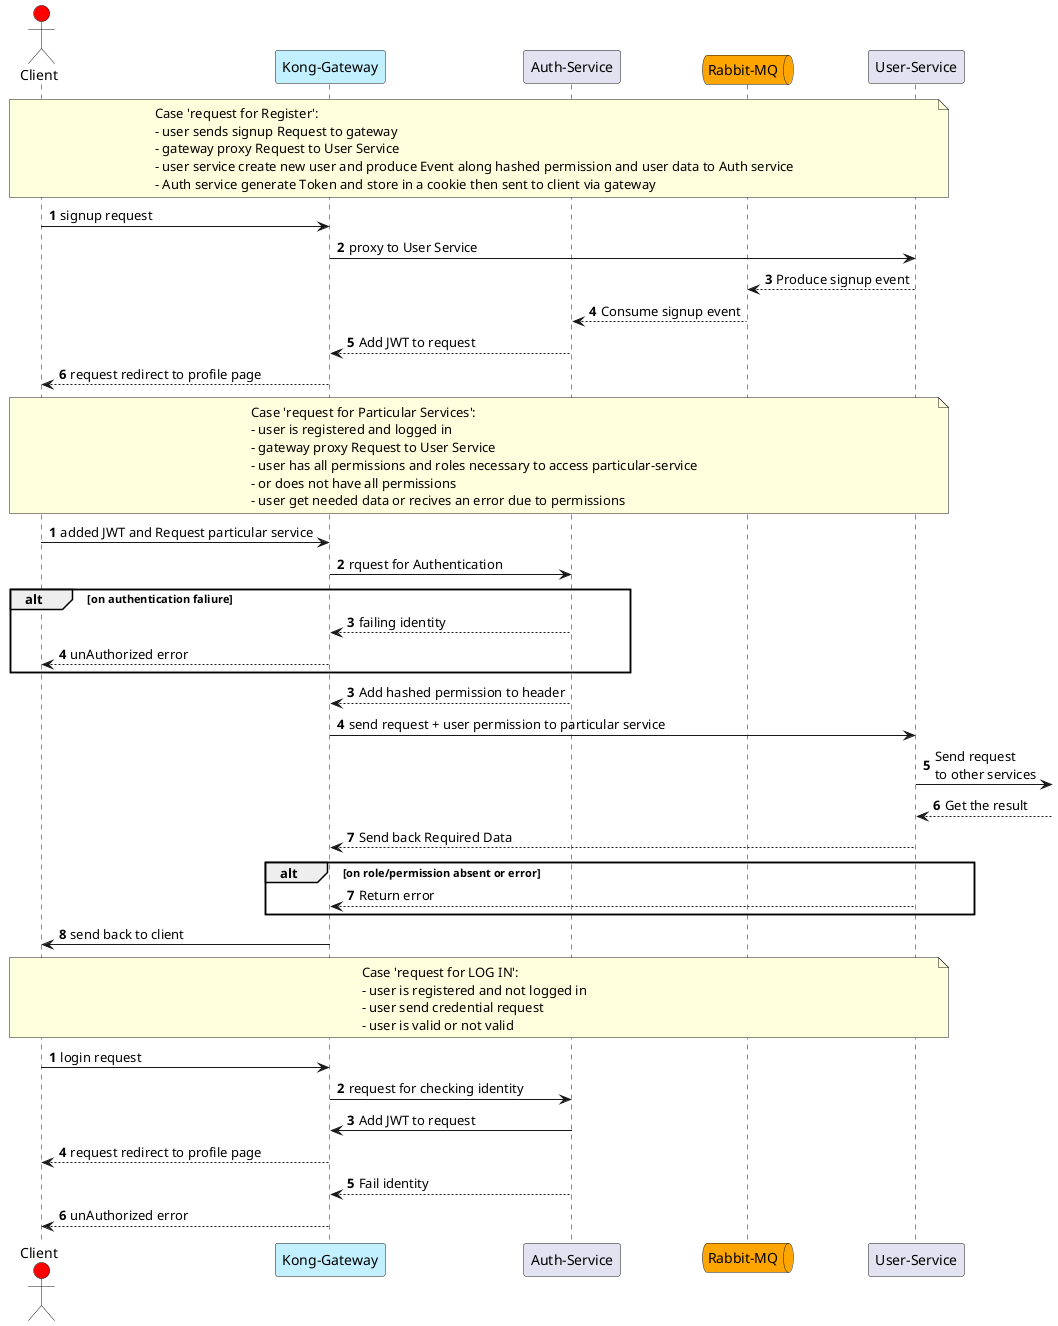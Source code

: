 @startuml

actor Client as client #red
participant "Kong-Gateway" as kong #APPLICATION
participant "Auth-Service" as auth
queue "Rabbit-MQ" as rabbit #orange
participant "User-Service" as user

note across
Case 'request for Register':
- user sends signup Request to gateway
- gateway proxy Request to User Service
- user service create new user and produce Event along hashed permission and user data to Auth service
- Auth service generate Token and store in a cookie then sent to client via gateway
end note

autonumber
client->kong:signup request
kong->user:proxy to User Service
user-->rabbit:Produce signup event
rabbit-->auth:Consume signup event
auth-->kong:Add JWT to request
kong-->client:request redirect to profile page

note across
Case 'request for Particular Services':
- user is registered and logged in
- gateway proxy Request to User Service
- user has all permissions and roles necessary to access particular-service
- or does not have all permissions
- user get needed data or recives an error due to permissions
end note

autonumber 1
client->kong:added JWT and Request particular service
kong->auth:rquest for Authentication
alt on authentication faliure
    auth-->kong:failing identity
    kong-->client:unAuthorized error
end
autonumber 3
auth-->kong:Add hashed permission to header
kong->user:send request + user permission to particular service
user->:Send request \nto other services
user<--: Get the result
user-->kong:Send back Required Data
alt on role/permission absent or error
    autonumber 7
    user-->kong:Return error
end alt
kong->client:send back to client

note across
Case 'request for LOG IN':
- user is registered and not logged in
- user send credential request
- user is valid or not valid
end note

autonumber 1
client->kong:login request
kong->auth:request for checking identity
auth->kong:Add JWT to request
kong-->client:request redirect to profile page
auth-->kong:Fail identity
kong-->client:unAuthorized error

@enduml